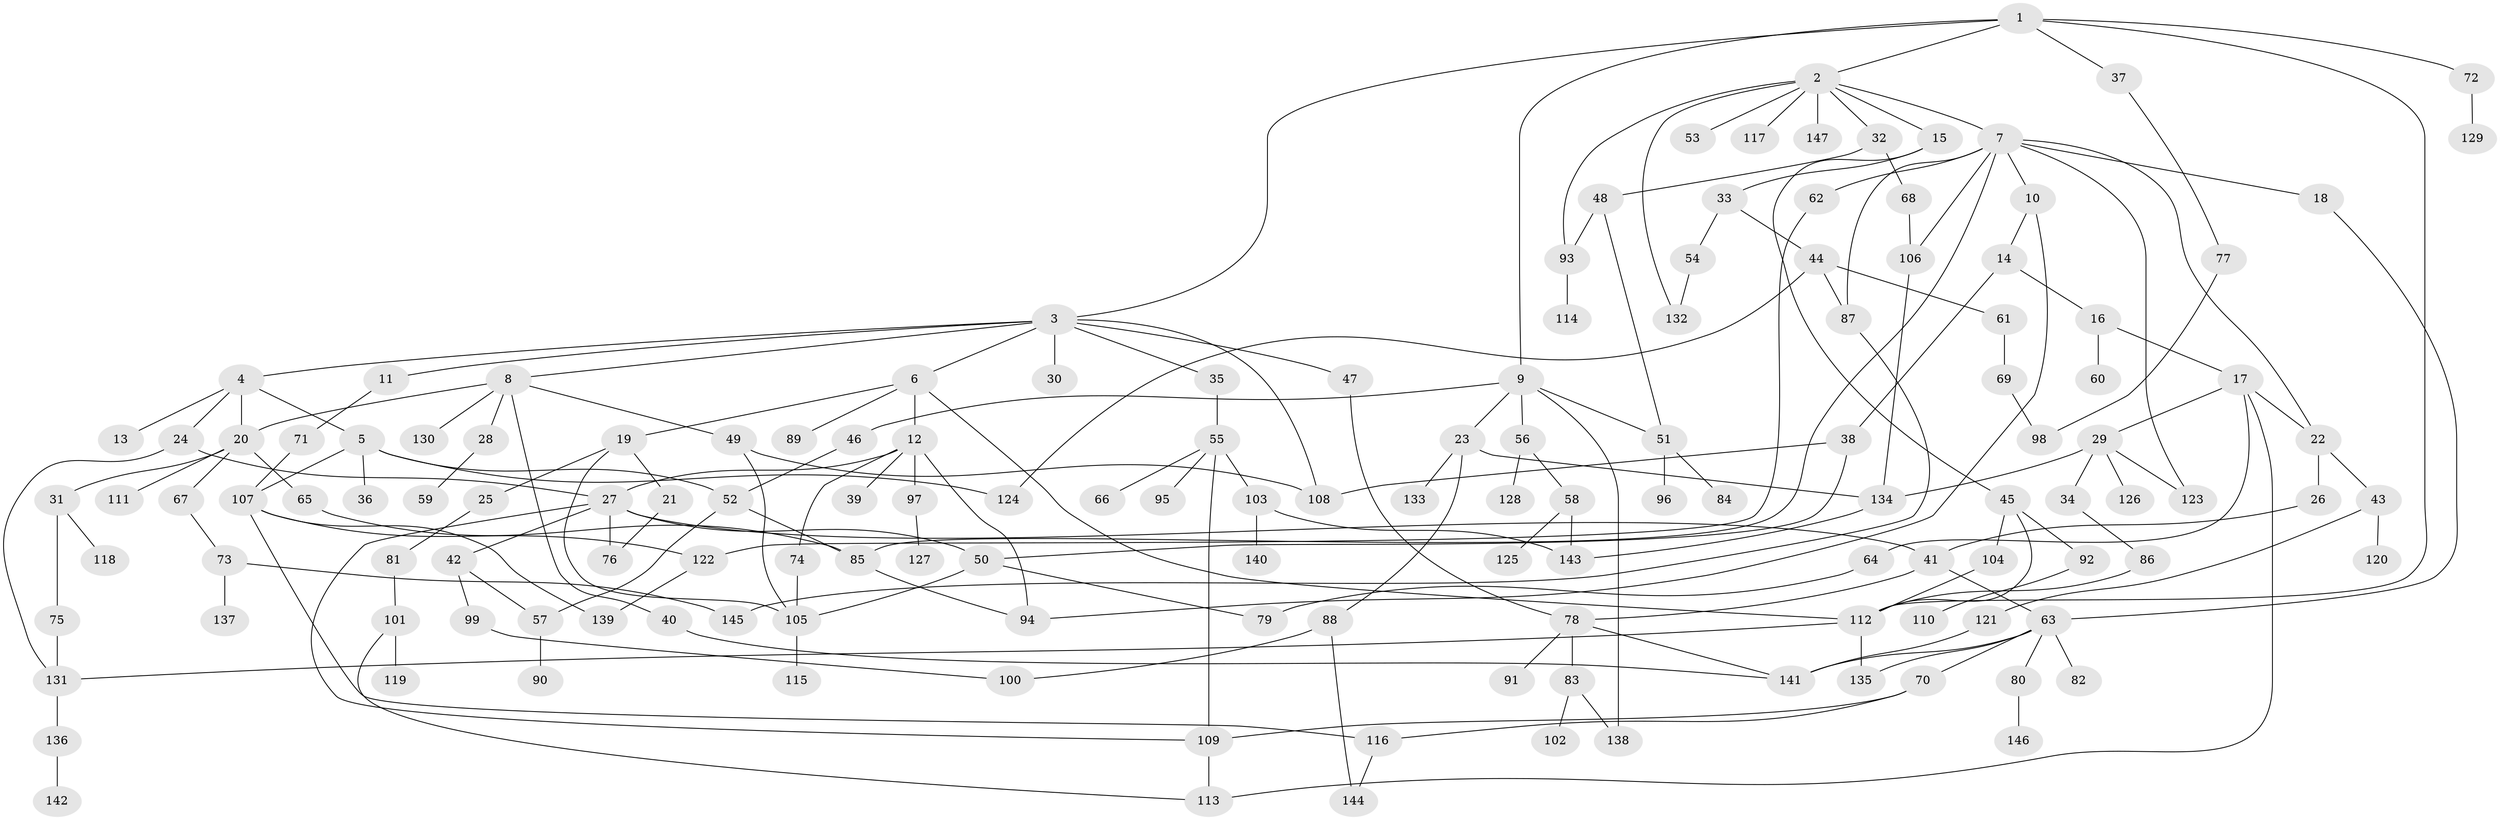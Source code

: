 // Generated by graph-tools (version 1.1) at 2025/01/03/09/25 03:01:03]
// undirected, 147 vertices, 200 edges
graph export_dot {
graph [start="1"]
  node [color=gray90,style=filled];
  1;
  2;
  3;
  4;
  5;
  6;
  7;
  8;
  9;
  10;
  11;
  12;
  13;
  14;
  15;
  16;
  17;
  18;
  19;
  20;
  21;
  22;
  23;
  24;
  25;
  26;
  27;
  28;
  29;
  30;
  31;
  32;
  33;
  34;
  35;
  36;
  37;
  38;
  39;
  40;
  41;
  42;
  43;
  44;
  45;
  46;
  47;
  48;
  49;
  50;
  51;
  52;
  53;
  54;
  55;
  56;
  57;
  58;
  59;
  60;
  61;
  62;
  63;
  64;
  65;
  66;
  67;
  68;
  69;
  70;
  71;
  72;
  73;
  74;
  75;
  76;
  77;
  78;
  79;
  80;
  81;
  82;
  83;
  84;
  85;
  86;
  87;
  88;
  89;
  90;
  91;
  92;
  93;
  94;
  95;
  96;
  97;
  98;
  99;
  100;
  101;
  102;
  103;
  104;
  105;
  106;
  107;
  108;
  109;
  110;
  111;
  112;
  113;
  114;
  115;
  116;
  117;
  118;
  119;
  120;
  121;
  122;
  123;
  124;
  125;
  126;
  127;
  128;
  129;
  130;
  131;
  132;
  133;
  134;
  135;
  136;
  137;
  138;
  139;
  140;
  141;
  142;
  143;
  144;
  145;
  146;
  147;
  1 -- 2;
  1 -- 3;
  1 -- 9;
  1 -- 37;
  1 -- 72;
  1 -- 112;
  2 -- 7;
  2 -- 15;
  2 -- 32;
  2 -- 53;
  2 -- 93;
  2 -- 117;
  2 -- 147;
  2 -- 132;
  3 -- 4;
  3 -- 6;
  3 -- 8;
  3 -- 11;
  3 -- 30;
  3 -- 35;
  3 -- 47;
  3 -- 108;
  4 -- 5;
  4 -- 13;
  4 -- 24;
  4 -- 20;
  5 -- 36;
  5 -- 124;
  5 -- 107;
  5 -- 52;
  6 -- 12;
  6 -- 19;
  6 -- 89;
  6 -- 112;
  7 -- 10;
  7 -- 18;
  7 -- 62;
  7 -- 85;
  7 -- 106;
  7 -- 123;
  7 -- 87;
  7 -- 22;
  8 -- 20;
  8 -- 28;
  8 -- 40;
  8 -- 49;
  8 -- 130;
  9 -- 23;
  9 -- 46;
  9 -- 56;
  9 -- 138;
  9 -- 51;
  10 -- 14;
  10 -- 94;
  11 -- 71;
  12 -- 39;
  12 -- 74;
  12 -- 97;
  12 -- 27;
  12 -- 94;
  14 -- 16;
  14 -- 38;
  15 -- 33;
  15 -- 45;
  16 -- 17;
  16 -- 60;
  17 -- 22;
  17 -- 29;
  17 -- 64;
  17 -- 113;
  18 -- 63;
  19 -- 21;
  19 -- 25;
  19 -- 105;
  20 -- 31;
  20 -- 65;
  20 -- 67;
  20 -- 111;
  21 -- 76;
  22 -- 26;
  22 -- 43;
  23 -- 88;
  23 -- 133;
  23 -- 134;
  24 -- 27;
  24 -- 131;
  25 -- 81;
  26 -- 41;
  27 -- 42;
  27 -- 50;
  27 -- 109;
  27 -- 76;
  27 -- 41;
  28 -- 59;
  29 -- 34;
  29 -- 126;
  29 -- 123;
  29 -- 134;
  31 -- 75;
  31 -- 118;
  32 -- 48;
  32 -- 68;
  33 -- 44;
  33 -- 54;
  34 -- 86;
  35 -- 55;
  37 -- 77;
  38 -- 108;
  38 -- 50;
  40 -- 141;
  41 -- 63;
  41 -- 78;
  42 -- 57;
  42 -- 99;
  43 -- 120;
  43 -- 121;
  44 -- 61;
  44 -- 87;
  44 -- 124;
  45 -- 92;
  45 -- 104;
  45 -- 112;
  46 -- 52;
  47 -- 78;
  48 -- 51;
  48 -- 93;
  49 -- 105;
  49 -- 108;
  50 -- 79;
  50 -- 105;
  51 -- 84;
  51 -- 96;
  52 -- 57;
  52 -- 85;
  54 -- 132;
  55 -- 66;
  55 -- 95;
  55 -- 103;
  55 -- 109;
  56 -- 58;
  56 -- 128;
  57 -- 90;
  58 -- 125;
  58 -- 143;
  61 -- 69;
  62 -- 122;
  63 -- 70;
  63 -- 80;
  63 -- 82;
  63 -- 141;
  63 -- 135;
  64 -- 79;
  65 -- 85;
  67 -- 73;
  68 -- 106;
  69 -- 98;
  70 -- 109;
  70 -- 116;
  71 -- 107;
  72 -- 129;
  73 -- 137;
  73 -- 145;
  74 -- 105;
  75 -- 131;
  77 -- 98;
  78 -- 83;
  78 -- 91;
  78 -- 141;
  80 -- 146;
  81 -- 101;
  83 -- 102;
  83 -- 138;
  85 -- 94;
  86 -- 112;
  87 -- 145;
  88 -- 144;
  88 -- 100;
  92 -- 110;
  93 -- 114;
  97 -- 127;
  99 -- 100;
  101 -- 119;
  101 -- 113;
  103 -- 140;
  103 -- 143;
  104 -- 112;
  105 -- 115;
  106 -- 134;
  107 -- 116;
  107 -- 122;
  107 -- 139;
  109 -- 113;
  112 -- 135;
  112 -- 131;
  116 -- 144;
  121 -- 141;
  122 -- 139;
  131 -- 136;
  134 -- 143;
  136 -- 142;
}
